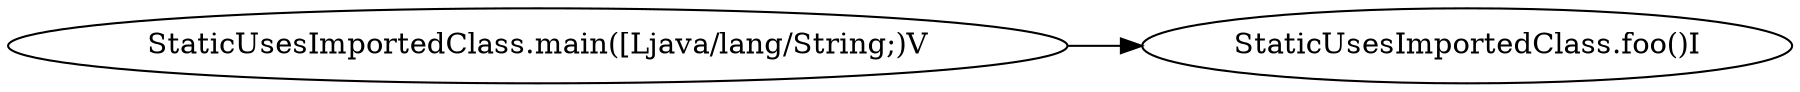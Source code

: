 digraph graphname {
rankdir="LR";
120 [label="StaticUsesImportedClass.main([Ljava/lang/String;)V"]
133 [label="StaticUsesImportedClass.foo()I"]
120 -> 133
}
